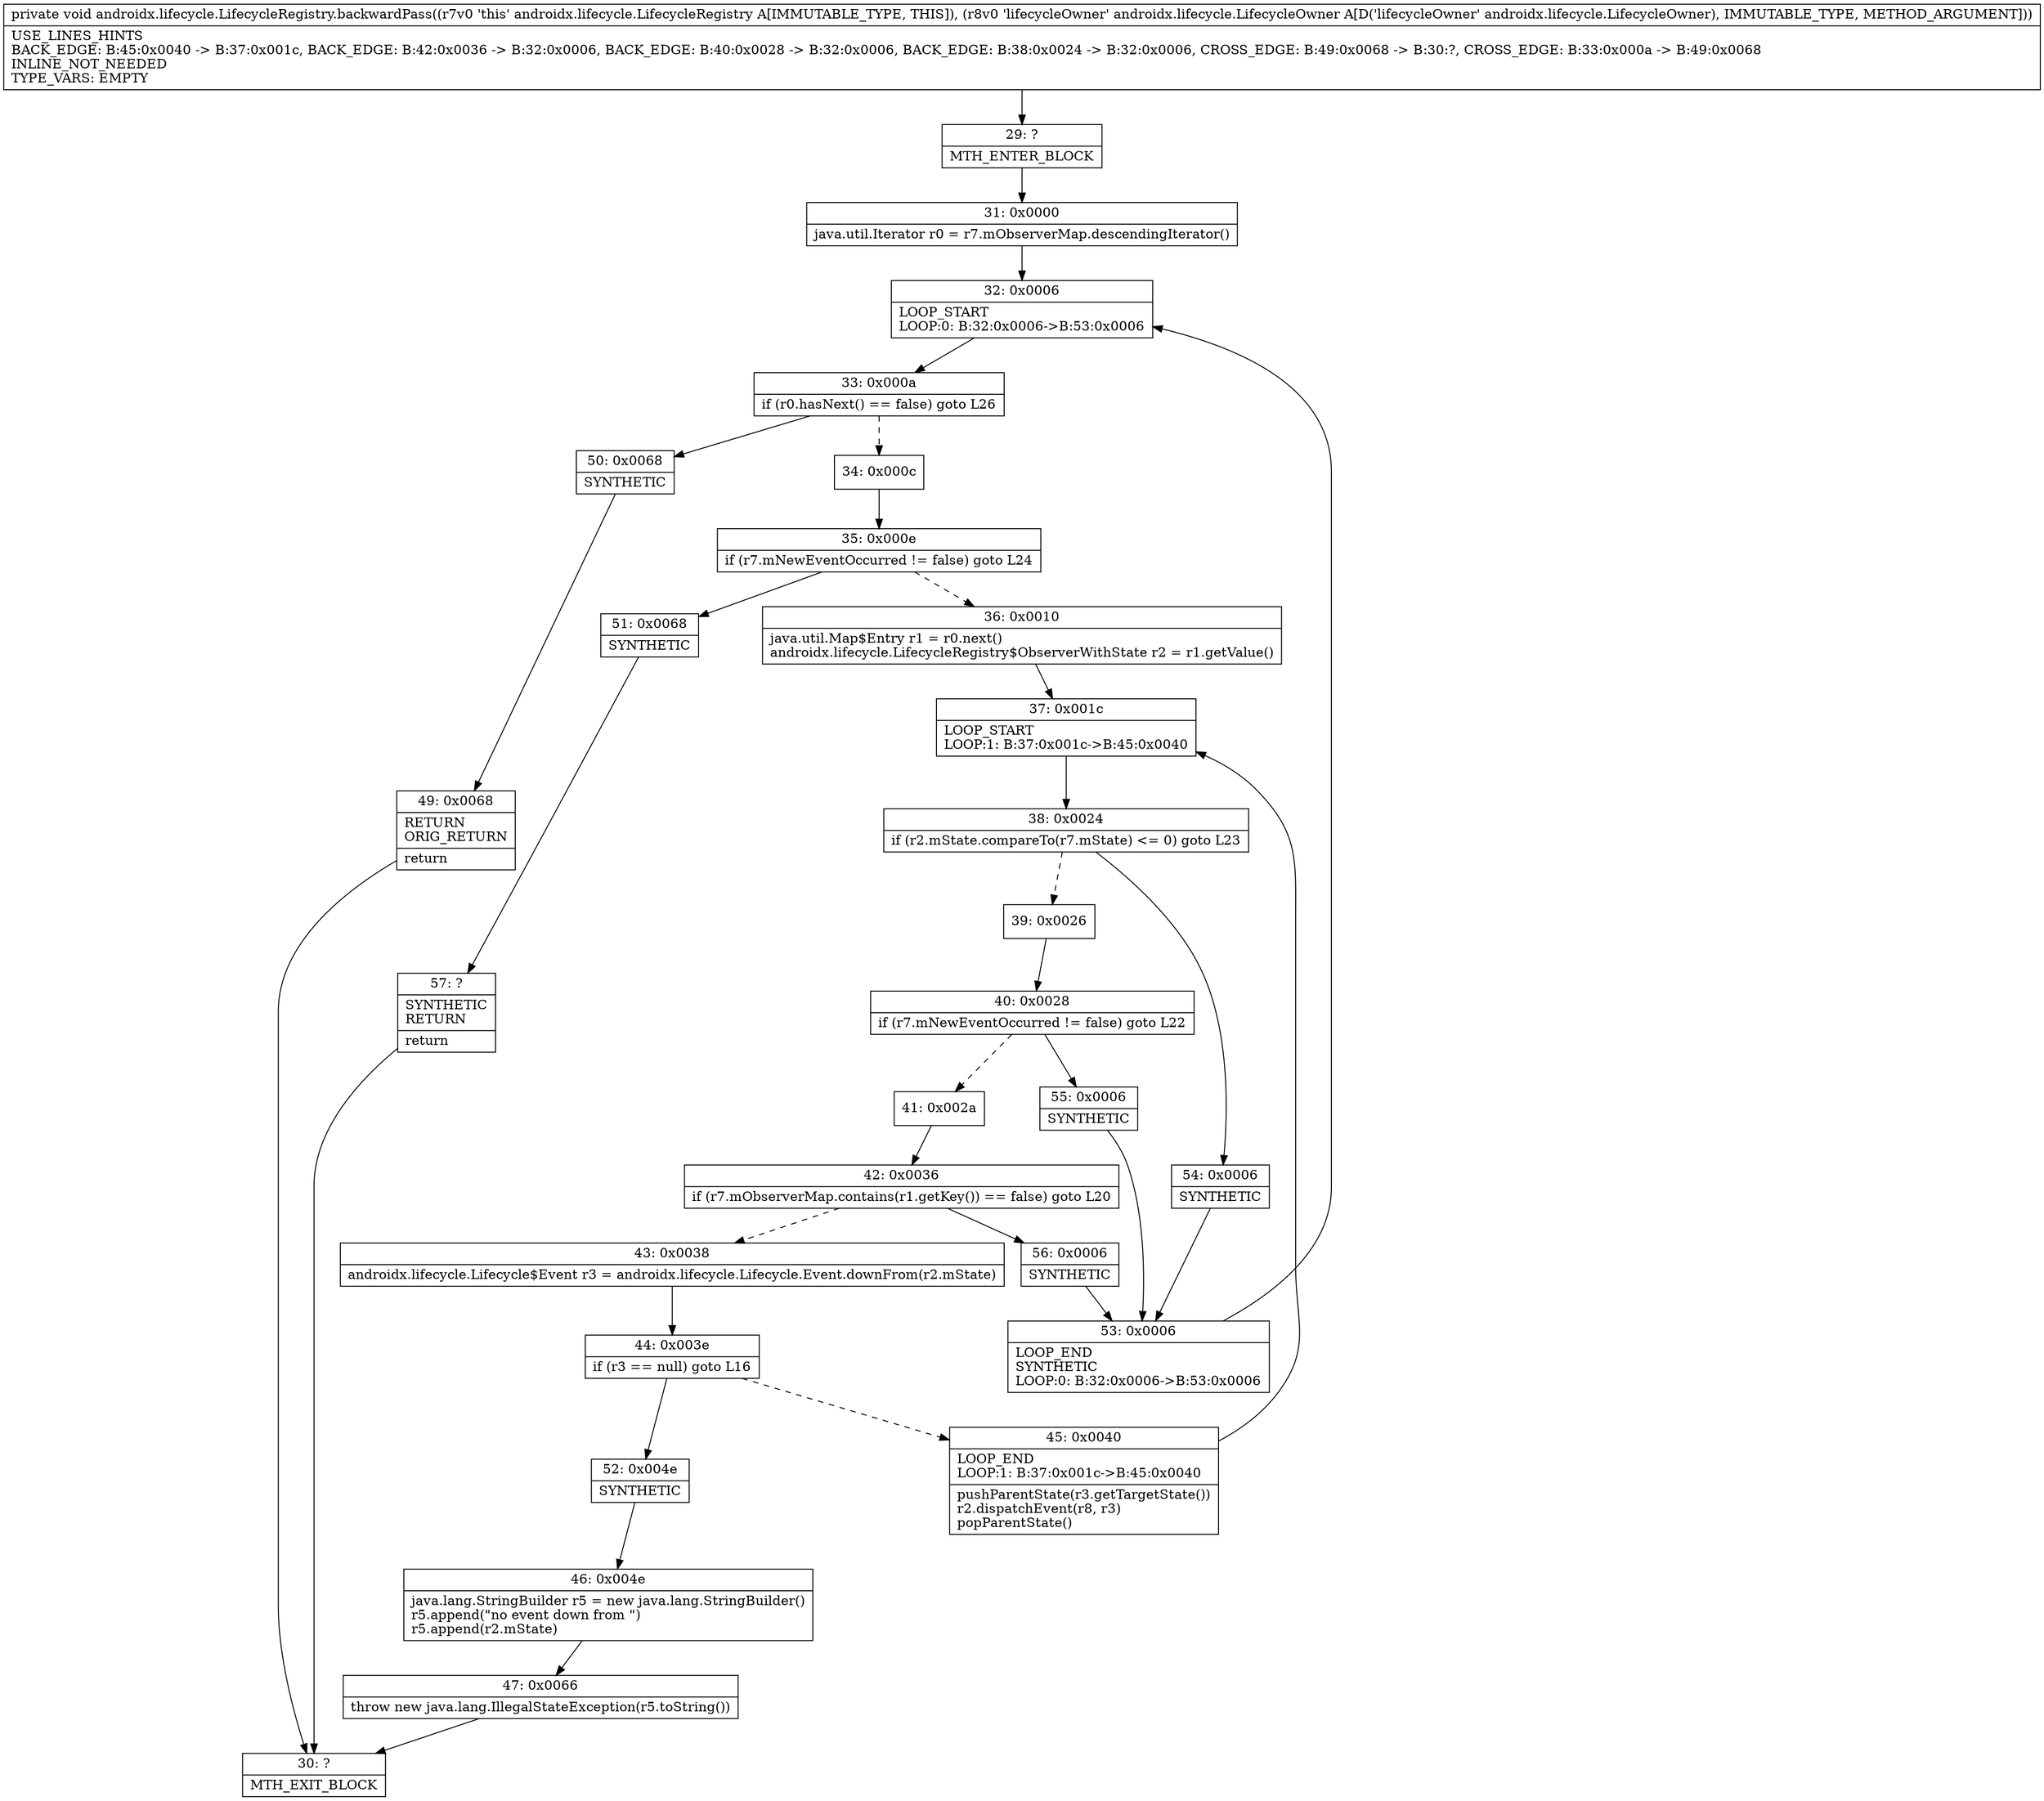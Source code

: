 digraph "CFG forandroidx.lifecycle.LifecycleRegistry.backwardPass(Landroidx\/lifecycle\/LifecycleOwner;)V" {
Node_29 [shape=record,label="{29\:\ ?|MTH_ENTER_BLOCK\l}"];
Node_31 [shape=record,label="{31\:\ 0x0000|java.util.Iterator r0 = r7.mObserverMap.descendingIterator()\l}"];
Node_32 [shape=record,label="{32\:\ 0x0006|LOOP_START\lLOOP:0: B:32:0x0006\-\>B:53:0x0006\l}"];
Node_33 [shape=record,label="{33\:\ 0x000a|if (r0.hasNext() == false) goto L26\l}"];
Node_34 [shape=record,label="{34\:\ 0x000c}"];
Node_35 [shape=record,label="{35\:\ 0x000e|if (r7.mNewEventOccurred != false) goto L24\l}"];
Node_36 [shape=record,label="{36\:\ 0x0010|java.util.Map$Entry r1 = r0.next()\landroidx.lifecycle.LifecycleRegistry$ObserverWithState r2 = r1.getValue()\l}"];
Node_37 [shape=record,label="{37\:\ 0x001c|LOOP_START\lLOOP:1: B:37:0x001c\-\>B:45:0x0040\l}"];
Node_38 [shape=record,label="{38\:\ 0x0024|if (r2.mState.compareTo(r7.mState) \<= 0) goto L23\l}"];
Node_39 [shape=record,label="{39\:\ 0x0026}"];
Node_40 [shape=record,label="{40\:\ 0x0028|if (r7.mNewEventOccurred != false) goto L22\l}"];
Node_41 [shape=record,label="{41\:\ 0x002a}"];
Node_42 [shape=record,label="{42\:\ 0x0036|if (r7.mObserverMap.contains(r1.getKey()) == false) goto L20\l}"];
Node_43 [shape=record,label="{43\:\ 0x0038|androidx.lifecycle.Lifecycle$Event r3 = androidx.lifecycle.Lifecycle.Event.downFrom(r2.mState)\l}"];
Node_44 [shape=record,label="{44\:\ 0x003e|if (r3 == null) goto L16\l}"];
Node_45 [shape=record,label="{45\:\ 0x0040|LOOP_END\lLOOP:1: B:37:0x001c\-\>B:45:0x0040\l|pushParentState(r3.getTargetState())\lr2.dispatchEvent(r8, r3)\lpopParentState()\l}"];
Node_52 [shape=record,label="{52\:\ 0x004e|SYNTHETIC\l}"];
Node_46 [shape=record,label="{46\:\ 0x004e|java.lang.StringBuilder r5 = new java.lang.StringBuilder()\lr5.append(\"no event down from \")\lr5.append(r2.mState)\l}"];
Node_47 [shape=record,label="{47\:\ 0x0066|throw new java.lang.IllegalStateException(r5.toString())\l}"];
Node_30 [shape=record,label="{30\:\ ?|MTH_EXIT_BLOCK\l}"];
Node_56 [shape=record,label="{56\:\ 0x0006|SYNTHETIC\l}"];
Node_53 [shape=record,label="{53\:\ 0x0006|LOOP_END\lSYNTHETIC\lLOOP:0: B:32:0x0006\-\>B:53:0x0006\l}"];
Node_55 [shape=record,label="{55\:\ 0x0006|SYNTHETIC\l}"];
Node_54 [shape=record,label="{54\:\ 0x0006|SYNTHETIC\l}"];
Node_51 [shape=record,label="{51\:\ 0x0068|SYNTHETIC\l}"];
Node_57 [shape=record,label="{57\:\ ?|SYNTHETIC\lRETURN\l|return\l}"];
Node_50 [shape=record,label="{50\:\ 0x0068|SYNTHETIC\l}"];
Node_49 [shape=record,label="{49\:\ 0x0068|RETURN\lORIG_RETURN\l|return\l}"];
MethodNode[shape=record,label="{private void androidx.lifecycle.LifecycleRegistry.backwardPass((r7v0 'this' androidx.lifecycle.LifecycleRegistry A[IMMUTABLE_TYPE, THIS]), (r8v0 'lifecycleOwner' androidx.lifecycle.LifecycleOwner A[D('lifecycleOwner' androidx.lifecycle.LifecycleOwner), IMMUTABLE_TYPE, METHOD_ARGUMENT]))  | USE_LINES_HINTS\lBACK_EDGE: B:45:0x0040 \-\> B:37:0x001c, BACK_EDGE: B:42:0x0036 \-\> B:32:0x0006, BACK_EDGE: B:40:0x0028 \-\> B:32:0x0006, BACK_EDGE: B:38:0x0024 \-\> B:32:0x0006, CROSS_EDGE: B:49:0x0068 \-\> B:30:?, CROSS_EDGE: B:33:0x000a \-\> B:49:0x0068\lINLINE_NOT_NEEDED\lTYPE_VARS: EMPTY\l}"];
MethodNode -> Node_29;Node_29 -> Node_31;
Node_31 -> Node_32;
Node_32 -> Node_33;
Node_33 -> Node_34[style=dashed];
Node_33 -> Node_50;
Node_34 -> Node_35;
Node_35 -> Node_36[style=dashed];
Node_35 -> Node_51;
Node_36 -> Node_37;
Node_37 -> Node_38;
Node_38 -> Node_39[style=dashed];
Node_38 -> Node_54;
Node_39 -> Node_40;
Node_40 -> Node_41[style=dashed];
Node_40 -> Node_55;
Node_41 -> Node_42;
Node_42 -> Node_43[style=dashed];
Node_42 -> Node_56;
Node_43 -> Node_44;
Node_44 -> Node_45[style=dashed];
Node_44 -> Node_52;
Node_45 -> Node_37;
Node_52 -> Node_46;
Node_46 -> Node_47;
Node_47 -> Node_30;
Node_56 -> Node_53;
Node_53 -> Node_32;
Node_55 -> Node_53;
Node_54 -> Node_53;
Node_51 -> Node_57;
Node_57 -> Node_30;
Node_50 -> Node_49;
Node_49 -> Node_30;
}

